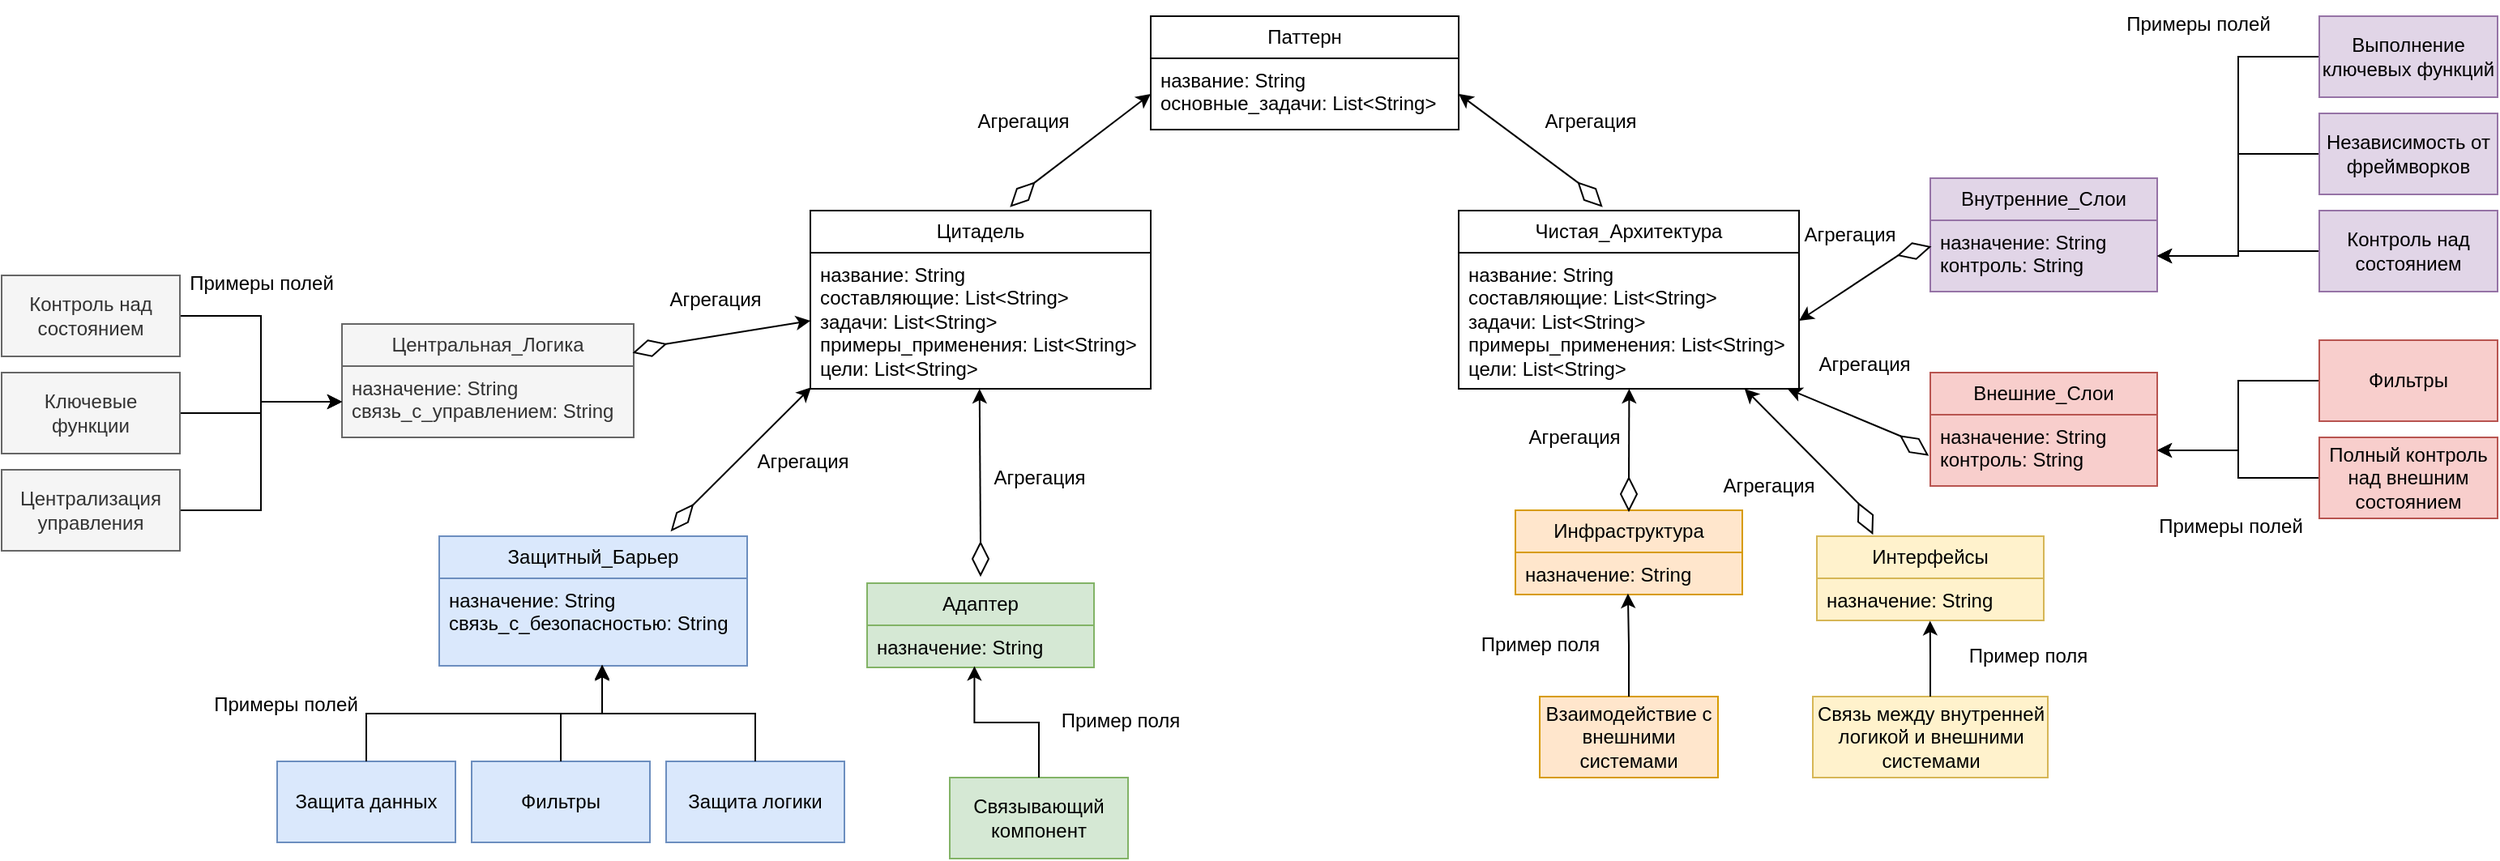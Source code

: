 <mxfile version="24.7.16">
  <diagram name="Страница — 1" id="KU4bxM0p2NQCuTMMtGX_">
    <mxGraphModel dx="1877" dy="543" grid="1" gridSize="10" guides="1" tooltips="1" connect="1" arrows="1" fold="1" page="1" pageScale="1" pageWidth="827" pageHeight="1169" math="0" shadow="0">
      <root>
        <mxCell id="0" />
        <mxCell id="1" parent="0" />
        <mxCell id="YBCjrIFy-AXQRhTIRfee-1" value="Паттерн" style="swimlane;fontStyle=0;childLayout=stackLayout;horizontal=1;startSize=26;fillColor=none;horizontalStack=0;resizeParent=1;resizeParentMax=0;resizeLast=0;collapsible=1;marginBottom=0;whiteSpace=wrap;html=1;" vertex="1" parent="1">
          <mxGeometry x="319" y="480" width="190" height="70" as="geometry" />
        </mxCell>
        <mxCell id="YBCjrIFy-AXQRhTIRfee-2" value="название: String&lt;br&gt;основные_задачи: List&amp;lt;String&amp;gt;" style="text;strokeColor=none;fillColor=none;align=left;verticalAlign=top;spacingLeft=4;spacingRight=4;overflow=hidden;rotatable=0;points=[[0,0.5],[1,0.5]];portConstraint=eastwest;whiteSpace=wrap;html=1;" vertex="1" parent="YBCjrIFy-AXQRhTIRfee-1">
          <mxGeometry y="26" width="190" height="44" as="geometry" />
        </mxCell>
        <mxCell id="YBCjrIFy-AXQRhTIRfee-5" value="Цитадель" style="swimlane;fontStyle=0;childLayout=stackLayout;horizontal=1;startSize=26;horizontalStack=0;resizeParent=1;resizeParentMax=0;resizeLast=0;collapsible=1;marginBottom=0;whiteSpace=wrap;html=1;" vertex="1" parent="1">
          <mxGeometry x="109" y="600" width="210" height="110" as="geometry" />
        </mxCell>
        <mxCell id="YBCjrIFy-AXQRhTIRfee-6" value="название: String&lt;div&gt;составляющие: List&amp;lt;String&amp;gt;&lt;/div&gt;&lt;div&gt;задачи: List&amp;lt;String&amp;gt;&lt;/div&gt;&lt;div&gt;примеры_применения: List&amp;lt;String&amp;gt;&lt;/div&gt;&lt;div&gt;цели: List&amp;lt;String&amp;gt;&lt;/div&gt;" style="text;align=left;verticalAlign=top;spacingLeft=4;spacingRight=4;overflow=hidden;rotatable=0;points=[[0,0.5],[1,0.5]];portConstraint=eastwest;whiteSpace=wrap;html=1;" vertex="1" parent="YBCjrIFy-AXQRhTIRfee-5">
          <mxGeometry y="26" width="210" height="84" as="geometry" />
        </mxCell>
        <mxCell id="YBCjrIFy-AXQRhTIRfee-9" value="Чистая_Архитектура" style="swimlane;fontStyle=0;childLayout=stackLayout;horizontal=1;startSize=26;horizontalStack=0;resizeParent=1;resizeParentMax=0;resizeLast=0;collapsible=1;marginBottom=0;whiteSpace=wrap;html=1;" vertex="1" parent="1">
          <mxGeometry x="509" y="600" width="210" height="110" as="geometry" />
        </mxCell>
        <mxCell id="YBCjrIFy-AXQRhTIRfee-10" value="название: String&lt;div&gt;составляющие: List&amp;lt;String&amp;gt;&lt;/div&gt;&lt;div&gt;задачи: List&amp;lt;String&amp;gt;&lt;/div&gt;&lt;div&gt;примеры_применения: List&amp;lt;String&amp;gt;&lt;/div&gt;&lt;div&gt;цели: List&amp;lt;String&amp;gt;&lt;/div&gt;" style="text;align=left;verticalAlign=top;spacingLeft=4;spacingRight=4;overflow=hidden;rotatable=0;points=[[0,0.5],[1,0.5]];portConstraint=eastwest;whiteSpace=wrap;html=1;" vertex="1" parent="YBCjrIFy-AXQRhTIRfee-9">
          <mxGeometry y="26" width="210" height="84" as="geometry" />
        </mxCell>
        <mxCell id="YBCjrIFy-AXQRhTIRfee-13" value="Центральная_Логика" style="swimlane;fontStyle=0;childLayout=stackLayout;horizontal=1;startSize=26;fillColor=#f5f5f5;horizontalStack=0;resizeParent=1;resizeParentMax=0;resizeLast=0;collapsible=1;marginBottom=0;whiteSpace=wrap;html=1;fontColor=#333333;strokeColor=#666666;" vertex="1" parent="1">
          <mxGeometry x="-180" y="670" width="180" height="70" as="geometry" />
        </mxCell>
        <mxCell id="YBCjrIFy-AXQRhTIRfee-14" value="назначение: String&lt;div&gt;связь_с_управлением: String&lt;/div&gt;" style="text;strokeColor=#666666;fillColor=#f5f5f5;align=left;verticalAlign=top;spacingLeft=4;spacingRight=4;overflow=hidden;rotatable=0;points=[[0,0.5],[1,0.5]];portConstraint=eastwest;whiteSpace=wrap;html=1;fontColor=#333333;" vertex="1" parent="YBCjrIFy-AXQRhTIRfee-13">
          <mxGeometry y="26" width="180" height="44" as="geometry" />
        </mxCell>
        <mxCell id="YBCjrIFy-AXQRhTIRfee-17" value="Защитный_Барьер" style="swimlane;fontStyle=0;childLayout=stackLayout;horizontal=1;startSize=26;fillColor=#dae8fc;horizontalStack=0;resizeParent=1;resizeParentMax=0;resizeLast=0;collapsible=1;marginBottom=0;whiteSpace=wrap;html=1;strokeColor=#6c8ebf;" vertex="1" parent="1">
          <mxGeometry x="-120" y="801" width="190" height="80" as="geometry" />
        </mxCell>
        <mxCell id="YBCjrIFy-AXQRhTIRfee-18" value="назначение: String&lt;div&gt;связь_с_безопасностью: String&lt;/div&gt;" style="text;strokeColor=#6c8ebf;fillColor=#dae8fc;align=left;verticalAlign=top;spacingLeft=4;spacingRight=4;overflow=hidden;rotatable=0;points=[[0,0.5],[1,0.5]];portConstraint=eastwest;whiteSpace=wrap;html=1;" vertex="1" parent="YBCjrIFy-AXQRhTIRfee-17">
          <mxGeometry y="26" width="190" height="54" as="geometry" />
        </mxCell>
        <mxCell id="YBCjrIFy-AXQRhTIRfee-21" value="Адаптер" style="swimlane;fontStyle=0;childLayout=stackLayout;horizontal=1;startSize=26;fillColor=#d5e8d4;horizontalStack=0;resizeParent=1;resizeParentMax=0;resizeLast=0;collapsible=1;marginBottom=0;whiteSpace=wrap;html=1;strokeColor=#82b366;" vertex="1" parent="1">
          <mxGeometry x="144" y="830" width="140" height="52" as="geometry" />
        </mxCell>
        <mxCell id="YBCjrIFy-AXQRhTIRfee-22" value="назначение: String" style="text;strokeColor=#82b366;fillColor=#d5e8d4;align=left;verticalAlign=top;spacingLeft=4;spacingRight=4;overflow=hidden;rotatable=0;points=[[0,0.5],[1,0.5]];portConstraint=eastwest;whiteSpace=wrap;html=1;" vertex="1" parent="YBCjrIFy-AXQRhTIRfee-21">
          <mxGeometry y="26" width="140" height="26" as="geometry" />
        </mxCell>
        <mxCell id="YBCjrIFy-AXQRhTIRfee-25" value="Внутренние_Слои" style="swimlane;fontStyle=0;childLayout=stackLayout;horizontal=1;startSize=26;fillColor=#e1d5e7;horizontalStack=0;resizeParent=1;resizeParentMax=0;resizeLast=0;collapsible=1;marginBottom=0;whiteSpace=wrap;html=1;strokeColor=#9673a6;" vertex="1" parent="1">
          <mxGeometry x="800" y="580" width="140" height="70" as="geometry" />
        </mxCell>
        <mxCell id="YBCjrIFy-AXQRhTIRfee-26" value="назначение: String&lt;div&gt;контроль: String&lt;/div&gt;" style="text;strokeColor=#9673a6;fillColor=#e1d5e7;align=left;verticalAlign=top;spacingLeft=4;spacingRight=4;overflow=hidden;rotatable=0;points=[[0,0.5],[1,0.5]];portConstraint=eastwest;whiteSpace=wrap;html=1;" vertex="1" parent="YBCjrIFy-AXQRhTIRfee-25">
          <mxGeometry y="26" width="140" height="44" as="geometry" />
        </mxCell>
        <mxCell id="YBCjrIFy-AXQRhTIRfee-29" value="Внешние_Слои" style="swimlane;fontStyle=0;childLayout=stackLayout;horizontal=1;startSize=26;fillColor=#f8cecc;horizontalStack=0;resizeParent=1;resizeParentMax=0;resizeLast=0;collapsible=1;marginBottom=0;whiteSpace=wrap;html=1;strokeColor=#b85450;" vertex="1" parent="1">
          <mxGeometry x="800" y="700" width="140" height="70" as="geometry" />
        </mxCell>
        <mxCell id="YBCjrIFy-AXQRhTIRfee-30" value="назначение: String&lt;div&gt;контроль: String&lt;/div&gt;" style="text;strokeColor=#b85450;fillColor=#f8cecc;align=left;verticalAlign=top;spacingLeft=4;spacingRight=4;overflow=hidden;rotatable=0;points=[[0,0.5],[1,0.5]];portConstraint=eastwest;whiteSpace=wrap;html=1;" vertex="1" parent="YBCjrIFy-AXQRhTIRfee-29">
          <mxGeometry y="26" width="140" height="44" as="geometry" />
        </mxCell>
        <mxCell id="YBCjrIFy-AXQRhTIRfee-33" value="Интерфейсы" style="swimlane;fontStyle=0;childLayout=stackLayout;horizontal=1;startSize=26;fillColor=#fff2cc;horizontalStack=0;resizeParent=1;resizeParentMax=0;resizeLast=0;collapsible=1;marginBottom=0;whiteSpace=wrap;html=1;strokeColor=#d6b656;" vertex="1" parent="1">
          <mxGeometry x="730" y="801" width="140" height="52" as="geometry" />
        </mxCell>
        <mxCell id="YBCjrIFy-AXQRhTIRfee-34" value="назначение: String" style="text;strokeColor=#d6b656;fillColor=#fff2cc;align=left;verticalAlign=top;spacingLeft=4;spacingRight=4;overflow=hidden;rotatable=0;points=[[0,0.5],[1,0.5]];portConstraint=eastwest;whiteSpace=wrap;html=1;" vertex="1" parent="YBCjrIFy-AXQRhTIRfee-33">
          <mxGeometry y="26" width="140" height="26" as="geometry" />
        </mxCell>
        <mxCell id="YBCjrIFy-AXQRhTIRfee-37" value="Инфраструктура" style="swimlane;fontStyle=0;childLayout=stackLayout;horizontal=1;startSize=26;fillColor=#ffe6cc;horizontalStack=0;resizeParent=1;resizeParentMax=0;resizeLast=0;collapsible=1;marginBottom=0;whiteSpace=wrap;html=1;strokeColor=#d79b00;" vertex="1" parent="1">
          <mxGeometry x="544" y="785" width="140" height="52" as="geometry" />
        </mxCell>
        <mxCell id="YBCjrIFy-AXQRhTIRfee-38" value="назначение: String" style="text;strokeColor=#d79b00;fillColor=#ffe6cc;align=left;verticalAlign=top;spacingLeft=4;spacingRight=4;overflow=hidden;rotatable=0;points=[[0,0.5],[1,0.5]];portConstraint=eastwest;whiteSpace=wrap;html=1;" vertex="1" parent="YBCjrIFy-AXQRhTIRfee-37">
          <mxGeometry y="26" width="140" height="26" as="geometry" />
        </mxCell>
        <mxCell id="YBCjrIFy-AXQRhTIRfee-41" value="" style="rhombus;whiteSpace=wrap;html=1;rotation=-45;" vertex="1" parent="1">
          <mxGeometry x="230" y="585" width="20" height="10" as="geometry" />
        </mxCell>
        <mxCell id="YBCjrIFy-AXQRhTIRfee-42" value="" style="endArrow=classic;html=1;rounded=0;exitX=1;exitY=0.5;exitDx=0;exitDy=0;entryX=0;entryY=0.5;entryDx=0;entryDy=0;" edge="1" parent="1" source="YBCjrIFy-AXQRhTIRfee-41" target="YBCjrIFy-AXQRhTIRfee-2">
          <mxGeometry width="50" height="50" relative="1" as="geometry">
            <mxPoint x="230" y="550" as="sourcePoint" />
            <mxPoint x="280" y="500" as="targetPoint" />
          </mxGeometry>
        </mxCell>
        <mxCell id="YBCjrIFy-AXQRhTIRfee-45" value="" style="rhombus;whiteSpace=wrap;html=1;rotation=-135;" vertex="1" parent="1">
          <mxGeometry x="580" y="585" width="20" height="10" as="geometry" />
        </mxCell>
        <mxCell id="YBCjrIFy-AXQRhTIRfee-46" value="" style="endArrow=classic;html=1;rounded=0;entryX=1;entryY=0.5;entryDx=0;entryDy=0;exitX=1;exitY=0.5;exitDx=0;exitDy=0;" edge="1" parent="1" source="YBCjrIFy-AXQRhTIRfee-45" target="YBCjrIFy-AXQRhTIRfee-2">
          <mxGeometry width="50" height="50" relative="1" as="geometry">
            <mxPoint x="640" y="450" as="sourcePoint" />
            <mxPoint x="711.5" y="440" as="targetPoint" />
          </mxGeometry>
        </mxCell>
        <mxCell id="YBCjrIFy-AXQRhTIRfee-47" value="Агрегация" style="text;html=1;align=center;verticalAlign=middle;resizable=0;points=[];autosize=1;strokeColor=none;fillColor=none;" vertex="1" parent="1">
          <mxGeometry x="200" y="530" width="80" height="30" as="geometry" />
        </mxCell>
        <mxCell id="YBCjrIFy-AXQRhTIRfee-48" value="Агрегация" style="text;html=1;align=center;verticalAlign=middle;resizable=0;points=[];autosize=1;strokeColor=none;fillColor=none;" vertex="1" parent="1">
          <mxGeometry x="550" y="530" width="80" height="30" as="geometry" />
        </mxCell>
        <mxCell id="YBCjrIFy-AXQRhTIRfee-49" value="" style="rhombus;whiteSpace=wrap;html=1;rotation=-15;" vertex="1" parent="1">
          <mxGeometry y="680" width="20" height="10" as="geometry" />
        </mxCell>
        <mxCell id="YBCjrIFy-AXQRhTIRfee-50" value="" style="endArrow=classic;html=1;rounded=0;entryX=0;entryY=0.5;entryDx=0;entryDy=0;exitX=1;exitY=0.5;exitDx=0;exitDy=0;" edge="1" parent="1" source="YBCjrIFy-AXQRhTIRfee-49" target="YBCjrIFy-AXQRhTIRfee-6">
          <mxGeometry width="50" height="50" relative="1" as="geometry">
            <mxPoint x="-110" y="570" as="sourcePoint" />
            <mxPoint x="-30.5" y="570" as="targetPoint" />
          </mxGeometry>
        </mxCell>
        <mxCell id="YBCjrIFy-AXQRhTIRfee-52" value="" style="rhombus;whiteSpace=wrap;html=1;rotation=-50;" vertex="1" parent="1">
          <mxGeometry x="20" y="785" width="20" height="9" as="geometry" />
        </mxCell>
        <mxCell id="YBCjrIFy-AXQRhTIRfee-53" value="" style="endArrow=classic;html=1;rounded=0;entryX=0.002;entryY=0.99;entryDx=0;entryDy=0;exitX=1;exitY=0.5;exitDx=0;exitDy=0;entryPerimeter=0;" edge="1" parent="1" source="YBCjrIFy-AXQRhTIRfee-52" target="YBCjrIFy-AXQRhTIRfee-6">
          <mxGeometry width="50" height="50" relative="1" as="geometry">
            <mxPoint x="110" y="800" as="sourcePoint" />
            <mxPoint x="129" y="779" as="targetPoint" />
          </mxGeometry>
        </mxCell>
        <mxCell id="YBCjrIFy-AXQRhTIRfee-54" value="" style="rhombus;whiteSpace=wrap;html=1;rotation=-90;" vertex="1" parent="1">
          <mxGeometry x="204" y="810" width="20" height="10" as="geometry" />
        </mxCell>
        <mxCell id="YBCjrIFy-AXQRhTIRfee-55" value="" style="endArrow=classic;html=1;rounded=0;entryX=0.497;entryY=1;entryDx=0;entryDy=0;exitX=1;exitY=0.5;exitDx=0;exitDy=0;entryPerimeter=0;" edge="1" parent="1" source="YBCjrIFy-AXQRhTIRfee-54" target="YBCjrIFy-AXQRhTIRfee-6">
          <mxGeometry width="50" height="50" relative="1" as="geometry">
            <mxPoint x="300" y="810" as="sourcePoint" />
            <mxPoint x="319" y="785" as="targetPoint" />
          </mxGeometry>
        </mxCell>
        <mxCell id="YBCjrIFy-AXQRhTIRfee-56" value="Агрегация" style="text;html=1;align=center;verticalAlign=middle;resizable=0;points=[];autosize=1;strokeColor=none;fillColor=none;" vertex="1" parent="1">
          <mxGeometry x="10" y="640" width="80" height="30" as="geometry" />
        </mxCell>
        <mxCell id="YBCjrIFy-AXQRhTIRfee-57" value="Агрегация" style="text;html=1;align=center;verticalAlign=middle;resizable=0;points=[];autosize=1;strokeColor=none;fillColor=none;" vertex="1" parent="1">
          <mxGeometry x="64" y="740" width="80" height="30" as="geometry" />
        </mxCell>
        <mxCell id="YBCjrIFy-AXQRhTIRfee-59" value="Агрегация" style="text;html=1;align=center;verticalAlign=middle;resizable=0;points=[];autosize=1;strokeColor=none;fillColor=none;" vertex="1" parent="1">
          <mxGeometry x="210" y="750" width="80" height="30" as="geometry" />
        </mxCell>
        <mxCell id="YBCjrIFy-AXQRhTIRfee-60" value="" style="rhombus;whiteSpace=wrap;html=1;rotation=-90;" vertex="1" parent="1">
          <mxGeometry x="604" y="770" width="20" height="10" as="geometry" />
        </mxCell>
        <mxCell id="YBCjrIFy-AXQRhTIRfee-61" value="" style="endArrow=classic;html=1;rounded=0;entryX=0.501;entryY=1;entryDx=0;entryDy=0;exitX=1;exitY=0.5;exitDx=0;exitDy=0;entryPerimeter=0;" edge="1" parent="1" source="YBCjrIFy-AXQRhTIRfee-60" target="YBCjrIFy-AXQRhTIRfee-10">
          <mxGeometry width="50" height="50" relative="1" as="geometry">
            <mxPoint x="400" y="720" as="sourcePoint" />
            <mxPoint x="499" y="758" as="targetPoint" />
          </mxGeometry>
        </mxCell>
        <mxCell id="YBCjrIFy-AXQRhTIRfee-63" value="" style="rhombus;whiteSpace=wrap;html=1;rotation=-15;" vertex="1" parent="1">
          <mxGeometry x="780" y="620" width="20" height="10" as="geometry" />
        </mxCell>
        <mxCell id="YBCjrIFy-AXQRhTIRfee-64" value="" style="endArrow=classic;html=1;rounded=0;entryX=1;entryY=0.5;entryDx=0;entryDy=0;exitX=0;exitY=0.5;exitDx=0;exitDy=0;" edge="1" parent="1" source="YBCjrIFy-AXQRhTIRfee-63" target="YBCjrIFy-AXQRhTIRfee-10">
          <mxGeometry width="50" height="50" relative="1" as="geometry">
            <mxPoint x="810" y="530" as="sourcePoint" />
            <mxPoint x="827" y="498" as="targetPoint" />
          </mxGeometry>
        </mxCell>
        <mxCell id="YBCjrIFy-AXQRhTIRfee-66" value="" style="rhombus;whiteSpace=wrap;html=1;rotation=-145;" vertex="1" parent="1">
          <mxGeometry x="780" y="740" width="20" height="10" as="geometry" />
        </mxCell>
        <mxCell id="YBCjrIFy-AXQRhTIRfee-67" value="" style="endArrow=classic;html=1;rounded=0;entryX=0.966;entryY=1;entryDx=0;entryDy=0;exitX=1;exitY=0.5;exitDx=0;exitDy=0;entryPerimeter=0;" edge="1" parent="1" source="YBCjrIFy-AXQRhTIRfee-66" target="YBCjrIFy-AXQRhTIRfee-10">
          <mxGeometry width="50" height="50" relative="1" as="geometry">
            <mxPoint x="450" y="830" as="sourcePoint" />
            <mxPoint x="499" y="768" as="targetPoint" />
          </mxGeometry>
        </mxCell>
        <mxCell id="YBCjrIFy-AXQRhTIRfee-69" value="" style="rhombus;whiteSpace=wrap;html=1;rotation=-115;" vertex="1" parent="1">
          <mxGeometry x="750" y="785" width="20" height="10" as="geometry" />
        </mxCell>
        <mxCell id="YBCjrIFy-AXQRhTIRfee-70" value="" style="endArrow=classic;html=1;rounded=0;entryX=0.84;entryY=1;entryDx=0;entryDy=0;exitX=1;exitY=0.5;exitDx=0;exitDy=0;entryPerimeter=0;" edge="1" parent="1" source="YBCjrIFy-AXQRhTIRfee-69" target="YBCjrIFy-AXQRhTIRfee-10">
          <mxGeometry width="50" height="50" relative="1" as="geometry">
            <mxPoint x="440" y="810" as="sourcePoint" />
            <mxPoint x="499" y="768" as="targetPoint" />
          </mxGeometry>
        </mxCell>
        <mxCell id="YBCjrIFy-AXQRhTIRfee-72" value="Агрегация" style="text;html=1;align=center;verticalAlign=middle;resizable=0;points=[];autosize=1;strokeColor=none;fillColor=none;" vertex="1" parent="1">
          <mxGeometry x="710" y="600" width="80" height="30" as="geometry" />
        </mxCell>
        <mxCell id="YBCjrIFy-AXQRhTIRfee-73" value="Агрегация" style="text;html=1;align=center;verticalAlign=middle;resizable=0;points=[];autosize=1;strokeColor=none;fillColor=none;" vertex="1" parent="1">
          <mxGeometry x="719" y="680" width="80" height="30" as="geometry" />
        </mxCell>
        <mxCell id="YBCjrIFy-AXQRhTIRfee-74" value="Агрегация" style="text;html=1;align=center;verticalAlign=middle;resizable=0;points=[];autosize=1;strokeColor=none;fillColor=none;" vertex="1" parent="1">
          <mxGeometry x="660" y="755" width="80" height="30" as="geometry" />
        </mxCell>
        <mxCell id="YBCjrIFy-AXQRhTIRfee-75" value="Агрегация" style="text;html=1;align=center;verticalAlign=middle;resizable=0;points=[];autosize=1;strokeColor=none;fillColor=none;" vertex="1" parent="1">
          <mxGeometry x="540" y="725" width="80" height="30" as="geometry" />
        </mxCell>
        <mxCell id="YBCjrIFy-AXQRhTIRfee-80" style="edgeStyle=orthogonalEdgeStyle;rounded=0;orthogonalLoop=1;jettySize=auto;html=1;exitX=1;exitY=0.5;exitDx=0;exitDy=0;entryX=0;entryY=0.5;entryDx=0;entryDy=0;" edge="1" parent="1" source="YBCjrIFy-AXQRhTIRfee-76" target="YBCjrIFy-AXQRhTIRfee-14">
          <mxGeometry relative="1" as="geometry" />
        </mxCell>
        <mxCell id="YBCjrIFy-AXQRhTIRfee-76" value="Ключевые функции" style="html=1;whiteSpace=wrap;fillColor=#f5f5f5;fontColor=#333333;strokeColor=#666666;" vertex="1" parent="1">
          <mxGeometry x="-390" y="700" width="110" height="50" as="geometry" />
        </mxCell>
        <mxCell id="YBCjrIFy-AXQRhTIRfee-81" style="edgeStyle=orthogonalEdgeStyle;rounded=0;orthogonalLoop=1;jettySize=auto;html=1;exitX=1;exitY=0.5;exitDx=0;exitDy=0;entryX=0;entryY=0.5;entryDx=0;entryDy=0;" edge="1" parent="1" source="YBCjrIFy-AXQRhTIRfee-77" target="YBCjrIFy-AXQRhTIRfee-14">
          <mxGeometry relative="1" as="geometry" />
        </mxCell>
        <mxCell id="YBCjrIFy-AXQRhTIRfee-77" value="Централизация управления" style="html=1;whiteSpace=wrap;fillColor=#f5f5f5;fontColor=#333333;strokeColor=#666666;" vertex="1" parent="1">
          <mxGeometry x="-390" y="760" width="110" height="50" as="geometry" />
        </mxCell>
        <mxCell id="YBCjrIFy-AXQRhTIRfee-79" style="edgeStyle=orthogonalEdgeStyle;rounded=0;orthogonalLoop=1;jettySize=auto;html=1;exitX=1;exitY=0.5;exitDx=0;exitDy=0;entryX=0;entryY=0.5;entryDx=0;entryDy=0;" edge="1" parent="1" source="YBCjrIFy-AXQRhTIRfee-78" target="YBCjrIFy-AXQRhTIRfee-14">
          <mxGeometry relative="1" as="geometry" />
        </mxCell>
        <mxCell id="YBCjrIFy-AXQRhTIRfee-78" value="Контроль над состоянием" style="html=1;whiteSpace=wrap;fillColor=#f5f5f5;fontColor=#333333;strokeColor=#666666;" vertex="1" parent="1">
          <mxGeometry x="-390" y="640" width="110" height="50" as="geometry" />
        </mxCell>
        <mxCell id="YBCjrIFy-AXQRhTIRfee-82" value="Защита данных" style="html=1;whiteSpace=wrap;fillColor=#dae8fc;strokeColor=#6c8ebf;" vertex="1" parent="1">
          <mxGeometry x="-220" y="940" width="110" height="50" as="geometry" />
        </mxCell>
        <mxCell id="YBCjrIFy-AXQRhTIRfee-83" value="Фильтры" style="html=1;whiteSpace=wrap;fillColor=#dae8fc;strokeColor=#6c8ebf;" vertex="1" parent="1">
          <mxGeometry x="-100" y="940" width="110" height="50" as="geometry" />
        </mxCell>
        <mxCell id="YBCjrIFy-AXQRhTIRfee-84" value="Защита логики" style="html=1;whiteSpace=wrap;fillColor=#dae8fc;strokeColor=#6c8ebf;" vertex="1" parent="1">
          <mxGeometry x="20" y="940" width="110" height="50" as="geometry" />
        </mxCell>
        <mxCell id="YBCjrIFy-AXQRhTIRfee-85" style="edgeStyle=orthogonalEdgeStyle;rounded=0;orthogonalLoop=1;jettySize=auto;html=1;exitX=0.5;exitY=0;exitDx=0;exitDy=0;entryX=0.529;entryY=1.004;entryDx=0;entryDy=0;entryPerimeter=0;" edge="1" parent="1" source="YBCjrIFy-AXQRhTIRfee-82" target="YBCjrIFy-AXQRhTIRfee-18">
          <mxGeometry relative="1" as="geometry" />
        </mxCell>
        <mxCell id="YBCjrIFy-AXQRhTIRfee-86" style="edgeStyle=orthogonalEdgeStyle;rounded=0;orthogonalLoop=1;jettySize=auto;html=1;exitX=0.5;exitY=0;exitDx=0;exitDy=0;entryX=0.529;entryY=0.989;entryDx=0;entryDy=0;entryPerimeter=0;" edge="1" parent="1" source="YBCjrIFy-AXQRhTIRfee-83" target="YBCjrIFy-AXQRhTIRfee-18">
          <mxGeometry relative="1" as="geometry" />
        </mxCell>
        <mxCell id="YBCjrIFy-AXQRhTIRfee-87" style="edgeStyle=orthogonalEdgeStyle;rounded=0;orthogonalLoop=1;jettySize=auto;html=1;exitX=0.5;exitY=0;exitDx=0;exitDy=0;entryX=0.529;entryY=0.989;entryDx=0;entryDy=0;entryPerimeter=0;" edge="1" parent="1" source="YBCjrIFy-AXQRhTIRfee-84" target="YBCjrIFy-AXQRhTIRfee-18">
          <mxGeometry relative="1" as="geometry" />
        </mxCell>
        <mxCell id="YBCjrIFy-AXQRhTIRfee-88" value="Примеры полей" style="text;html=1;align=center;verticalAlign=middle;resizable=0;points=[];autosize=1;strokeColor=none;fillColor=none;" vertex="1" parent="1">
          <mxGeometry x="-285" y="630" width="110" height="30" as="geometry" />
        </mxCell>
        <mxCell id="YBCjrIFy-AXQRhTIRfee-90" value="Примеры полей" style="text;html=1;align=center;verticalAlign=middle;resizable=0;points=[];autosize=1;strokeColor=none;fillColor=none;" vertex="1" parent="1">
          <mxGeometry x="-270" y="890" width="110" height="30" as="geometry" />
        </mxCell>
        <mxCell id="YBCjrIFy-AXQRhTIRfee-91" value="Связывающий компонент" style="html=1;whiteSpace=wrap;fillColor=#d5e8d4;strokeColor=#82b366;" vertex="1" parent="1">
          <mxGeometry x="195" y="950" width="110" height="50" as="geometry" />
        </mxCell>
        <mxCell id="YBCjrIFy-AXQRhTIRfee-92" style="edgeStyle=orthogonalEdgeStyle;rounded=0;orthogonalLoop=1;jettySize=auto;html=1;exitX=0.5;exitY=0;exitDx=0;exitDy=0;entryX=0.473;entryY=0.969;entryDx=0;entryDy=0;entryPerimeter=0;" edge="1" parent="1" source="YBCjrIFy-AXQRhTIRfee-91" target="YBCjrIFy-AXQRhTIRfee-22">
          <mxGeometry relative="1" as="geometry" />
        </mxCell>
        <mxCell id="YBCjrIFy-AXQRhTIRfee-93" value="Пример поля" style="text;html=1;align=center;verticalAlign=middle;resizable=0;points=[];autosize=1;strokeColor=none;fillColor=none;" vertex="1" parent="1">
          <mxGeometry x="250" y="900" width="100" height="30" as="geometry" />
        </mxCell>
        <mxCell id="YBCjrIFy-AXQRhTIRfee-94" value="Взаимодействие с внешними системами" style="html=1;whiteSpace=wrap;fillColor=#ffe6cc;strokeColor=#d79b00;" vertex="1" parent="1">
          <mxGeometry x="559" y="900" width="110" height="50" as="geometry" />
        </mxCell>
        <mxCell id="YBCjrIFy-AXQRhTIRfee-95" style="edgeStyle=orthogonalEdgeStyle;rounded=0;orthogonalLoop=1;jettySize=auto;html=1;exitX=0.5;exitY=0;exitDx=0;exitDy=0;entryX=0.496;entryY=0.977;entryDx=0;entryDy=0;entryPerimeter=0;" edge="1" parent="1" source="YBCjrIFy-AXQRhTIRfee-94" target="YBCjrIFy-AXQRhTIRfee-38">
          <mxGeometry relative="1" as="geometry" />
        </mxCell>
        <mxCell id="YBCjrIFy-AXQRhTIRfee-96" value="Связь между внутренней логикой и внешними системами" style="html=1;whiteSpace=wrap;fillColor=#fff2cc;strokeColor=#d6b656;" vertex="1" parent="1">
          <mxGeometry x="727.5" y="900" width="145" height="50" as="geometry" />
        </mxCell>
        <mxCell id="YBCjrIFy-AXQRhTIRfee-97" style="edgeStyle=orthogonalEdgeStyle;rounded=0;orthogonalLoop=1;jettySize=auto;html=1;exitX=0.5;exitY=0;exitDx=0;exitDy=0;entryX=0.499;entryY=1.008;entryDx=0;entryDy=0;entryPerimeter=0;" edge="1" parent="1" source="YBCjrIFy-AXQRhTIRfee-96" target="YBCjrIFy-AXQRhTIRfee-34">
          <mxGeometry relative="1" as="geometry" />
        </mxCell>
        <mxCell id="YBCjrIFy-AXQRhTIRfee-100" style="edgeStyle=orthogonalEdgeStyle;rounded=0;orthogonalLoop=1;jettySize=auto;html=1;exitX=0;exitY=0.5;exitDx=0;exitDy=0;entryX=1;entryY=0.5;entryDx=0;entryDy=0;" edge="1" parent="1" source="YBCjrIFy-AXQRhTIRfee-98" target="YBCjrIFy-AXQRhTIRfee-30">
          <mxGeometry relative="1" as="geometry" />
        </mxCell>
        <mxCell id="YBCjrIFy-AXQRhTIRfee-98" value="Фильтры" style="html=1;whiteSpace=wrap;fillColor=#f8cecc;strokeColor=#b85450;" vertex="1" parent="1">
          <mxGeometry x="1040" y="680" width="110" height="50" as="geometry" />
        </mxCell>
        <mxCell id="YBCjrIFy-AXQRhTIRfee-101" style="edgeStyle=orthogonalEdgeStyle;rounded=0;orthogonalLoop=1;jettySize=auto;html=1;exitX=0;exitY=0.5;exitDx=0;exitDy=0;entryX=1;entryY=0.5;entryDx=0;entryDy=0;" edge="1" parent="1" source="YBCjrIFy-AXQRhTIRfee-99" target="YBCjrIFy-AXQRhTIRfee-30">
          <mxGeometry relative="1" as="geometry" />
        </mxCell>
        <mxCell id="YBCjrIFy-AXQRhTIRfee-99" value="Полный контроль над внешним состоянием" style="html=1;whiteSpace=wrap;fillColor=#f8cecc;strokeColor=#b85450;" vertex="1" parent="1">
          <mxGeometry x="1040" y="740" width="110" height="50" as="geometry" />
        </mxCell>
        <mxCell id="YBCjrIFy-AXQRhTIRfee-107" style="edgeStyle=orthogonalEdgeStyle;rounded=0;orthogonalLoop=1;jettySize=auto;html=1;exitX=0;exitY=0.5;exitDx=0;exitDy=0;entryX=1;entryY=0.5;entryDx=0;entryDy=0;" edge="1" parent="1" source="YBCjrIFy-AXQRhTIRfee-102" target="YBCjrIFy-AXQRhTIRfee-26">
          <mxGeometry relative="1" as="geometry" />
        </mxCell>
        <mxCell id="YBCjrIFy-AXQRhTIRfee-102" value="Выполнение ключевых функций" style="html=1;whiteSpace=wrap;fillColor=#e1d5e7;strokeColor=#9673a6;" vertex="1" parent="1">
          <mxGeometry x="1040" y="480" width="110" height="50" as="geometry" />
        </mxCell>
        <mxCell id="YBCjrIFy-AXQRhTIRfee-106" style="edgeStyle=orthogonalEdgeStyle;rounded=0;orthogonalLoop=1;jettySize=auto;html=1;exitX=0;exitY=0.5;exitDx=0;exitDy=0;entryX=1;entryY=0.5;entryDx=0;entryDy=0;" edge="1" parent="1" source="YBCjrIFy-AXQRhTIRfee-103" target="YBCjrIFy-AXQRhTIRfee-26">
          <mxGeometry relative="1" as="geometry" />
        </mxCell>
        <mxCell id="YBCjrIFy-AXQRhTIRfee-103" value="Независимость от фреймворков" style="html=1;whiteSpace=wrap;fillColor=#e1d5e7;strokeColor=#9673a6;" vertex="1" parent="1">
          <mxGeometry x="1040" y="540" width="110" height="50" as="geometry" />
        </mxCell>
        <mxCell id="YBCjrIFy-AXQRhTIRfee-105" style="edgeStyle=orthogonalEdgeStyle;rounded=0;orthogonalLoop=1;jettySize=auto;html=1;exitX=0;exitY=0.5;exitDx=0;exitDy=0;entryX=1;entryY=0.5;entryDx=0;entryDy=0;" edge="1" parent="1" source="YBCjrIFy-AXQRhTIRfee-104" target="YBCjrIFy-AXQRhTIRfee-26">
          <mxGeometry relative="1" as="geometry" />
        </mxCell>
        <mxCell id="YBCjrIFy-AXQRhTIRfee-104" value="Контроль над состоянием" style="html=1;whiteSpace=wrap;fillColor=#e1d5e7;strokeColor=#9673a6;" vertex="1" parent="1">
          <mxGeometry x="1040" y="600" width="110" height="50" as="geometry" />
        </mxCell>
        <mxCell id="YBCjrIFy-AXQRhTIRfee-108" value="Примеры полей" style="text;html=1;align=center;verticalAlign=middle;resizable=0;points=[];autosize=1;strokeColor=none;fillColor=none;" vertex="1" parent="1">
          <mxGeometry x="910" y="470" width="110" height="30" as="geometry" />
        </mxCell>
        <mxCell id="YBCjrIFy-AXQRhTIRfee-109" value="Примеры полей" style="text;html=1;align=center;verticalAlign=middle;resizable=0;points=[];autosize=1;strokeColor=none;fillColor=none;" vertex="1" parent="1">
          <mxGeometry x="930" y="780" width="110" height="30" as="geometry" />
        </mxCell>
        <mxCell id="YBCjrIFy-AXQRhTIRfee-110" value="Пример поля" style="text;html=1;align=center;verticalAlign=middle;resizable=0;points=[];autosize=1;strokeColor=none;fillColor=none;" vertex="1" parent="1">
          <mxGeometry x="810" y="860" width="100" height="30" as="geometry" />
        </mxCell>
        <mxCell id="YBCjrIFy-AXQRhTIRfee-111" value="Пример поля" style="text;html=1;align=center;verticalAlign=middle;resizable=0;points=[];autosize=1;strokeColor=none;fillColor=none;" vertex="1" parent="1">
          <mxGeometry x="509" y="853" width="100" height="30" as="geometry" />
        </mxCell>
      </root>
    </mxGraphModel>
  </diagram>
</mxfile>
